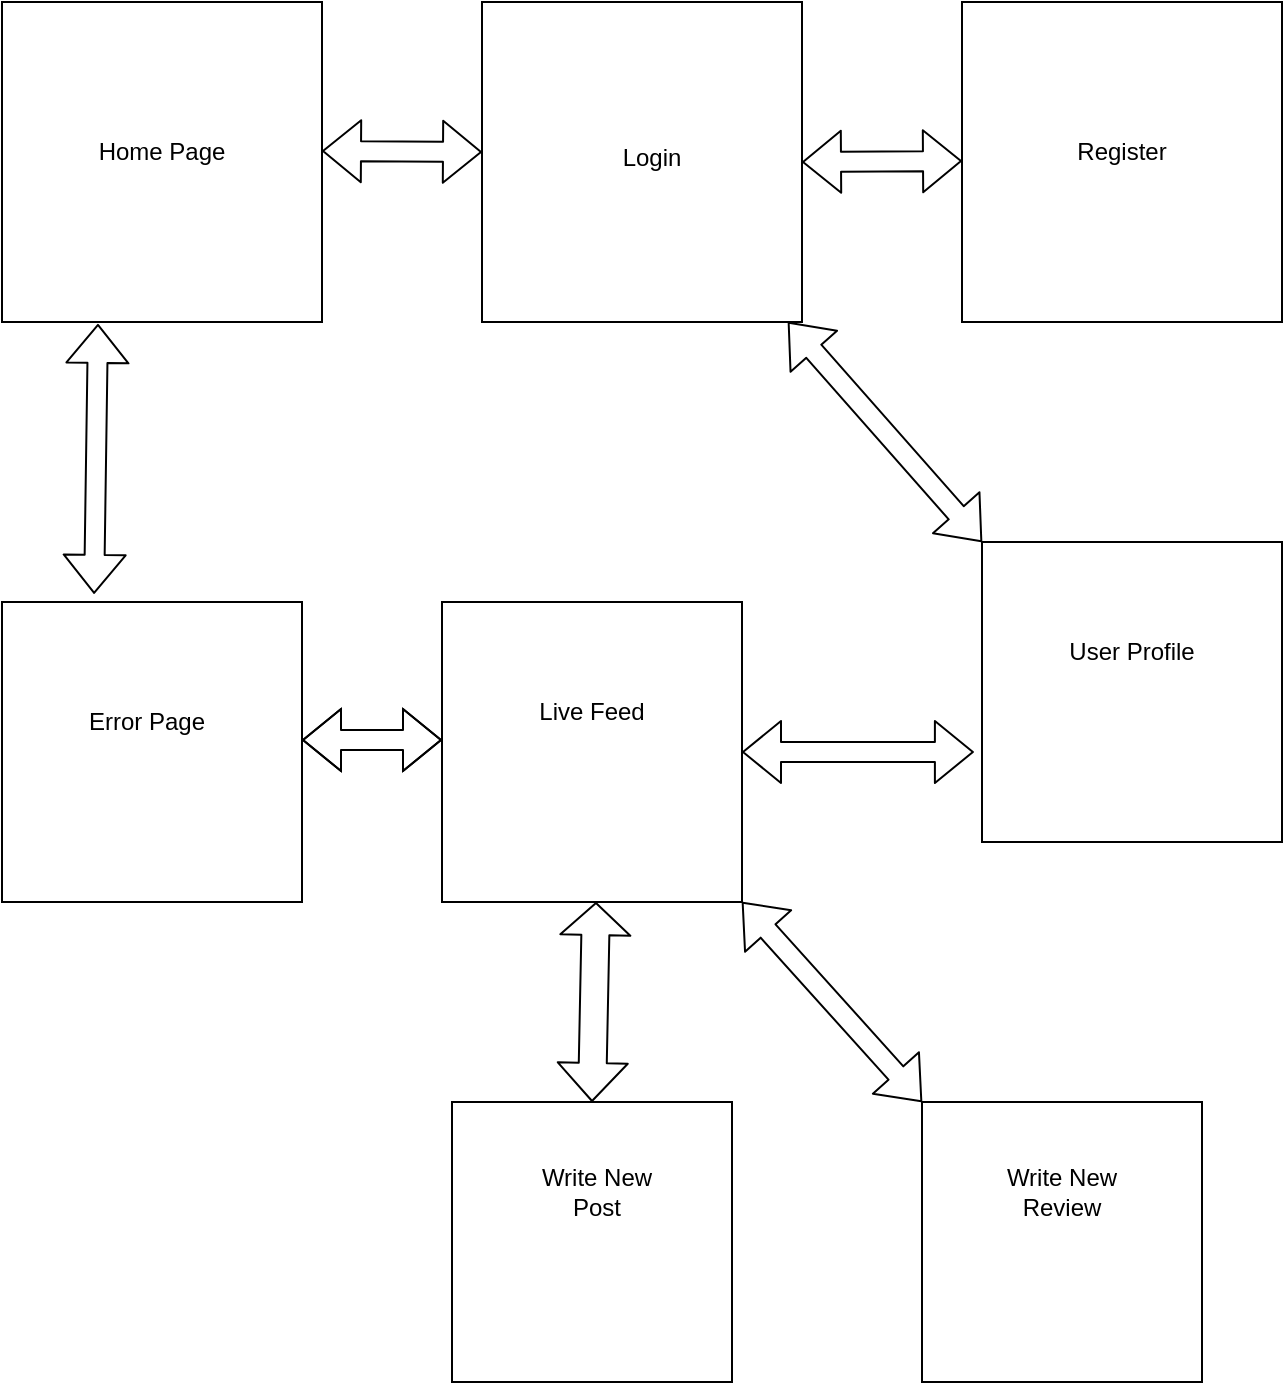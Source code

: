 <mxfile version="14.6.6" type="github">
  <diagram id="euV3eb5m8dUDB_YZrX8X" name="Page-1">
    <mxGraphModel dx="1298" dy="834" grid="1" gridSize="10" guides="1" tooltips="1" connect="1" arrows="1" fold="1" page="1" pageScale="1" pageWidth="1200" pageHeight="1600" math="0" shadow="0">
      <root>
        <mxCell id="0" />
        <mxCell id="1" parent="0" />
        <mxCell id="rcypyrl-gqOubwkX-DM3-1" value="" style="whiteSpace=wrap;html=1;aspect=fixed;" vertex="1" parent="1">
          <mxGeometry x="110" y="150" width="160" height="160" as="geometry" />
        </mxCell>
        <mxCell id="rcypyrl-gqOubwkX-DM3-2" value="Home Page" style="text;html=1;strokeColor=none;fillColor=none;align=center;verticalAlign=middle;whiteSpace=wrap;rounded=0;" vertex="1" parent="1">
          <mxGeometry x="150" y="210" width="80" height="30" as="geometry" />
        </mxCell>
        <mxCell id="rcypyrl-gqOubwkX-DM3-4" value="" style="whiteSpace=wrap;html=1;aspect=fixed;" vertex="1" parent="1">
          <mxGeometry x="350" y="150" width="160" height="160" as="geometry" />
        </mxCell>
        <mxCell id="rcypyrl-gqOubwkX-DM3-7" value="" style="shape=flexArrow;endArrow=classic;startArrow=classic;html=1;" edge="1" parent="1">
          <mxGeometry width="100" height="100" relative="1" as="geometry">
            <mxPoint x="270" y="224.5" as="sourcePoint" />
            <mxPoint x="350" y="225" as="targetPoint" />
          </mxGeometry>
        </mxCell>
        <mxCell id="rcypyrl-gqOubwkX-DM3-8" value="Login" style="text;html=1;strokeColor=none;fillColor=none;align=center;verticalAlign=middle;whiteSpace=wrap;rounded=0;" vertex="1" parent="1">
          <mxGeometry x="400" y="215" width="70" height="25" as="geometry" />
        </mxCell>
        <mxCell id="rcypyrl-gqOubwkX-DM3-9" value="" style="whiteSpace=wrap;html=1;aspect=fixed;" vertex="1" parent="1">
          <mxGeometry x="590" y="150" width="160" height="160" as="geometry" />
        </mxCell>
        <mxCell id="rcypyrl-gqOubwkX-DM3-10" value="Register" style="text;html=1;strokeColor=none;fillColor=none;align=center;verticalAlign=middle;whiteSpace=wrap;rounded=0;" vertex="1" parent="1">
          <mxGeometry x="630" y="210" width="80" height="30" as="geometry" />
        </mxCell>
        <mxCell id="rcypyrl-gqOubwkX-DM3-11" value="" style="shape=flexArrow;endArrow=classic;startArrow=classic;html=1;" edge="1" parent="1">
          <mxGeometry width="100" height="100" relative="1" as="geometry">
            <mxPoint x="510" y="230" as="sourcePoint" />
            <mxPoint x="590" y="229.5" as="targetPoint" />
          </mxGeometry>
        </mxCell>
        <mxCell id="rcypyrl-gqOubwkX-DM3-12" value="" style="whiteSpace=wrap;html=1;aspect=fixed;" vertex="1" parent="1">
          <mxGeometry x="600" y="420" width="150" height="150" as="geometry" />
        </mxCell>
        <mxCell id="rcypyrl-gqOubwkX-DM3-14" value="User Profile" style="text;html=1;strokeColor=none;fillColor=none;align=center;verticalAlign=middle;whiteSpace=wrap;rounded=0;" vertex="1" parent="1">
          <mxGeometry x="635" y="460" width="80" height="30" as="geometry" />
        </mxCell>
        <mxCell id="rcypyrl-gqOubwkX-DM3-15" value="" style="whiteSpace=wrap;html=1;aspect=fixed;" vertex="1" parent="1">
          <mxGeometry x="330" y="450" width="150" height="150" as="geometry" />
        </mxCell>
        <mxCell id="rcypyrl-gqOubwkX-DM3-16" value="Live Feed" style="text;html=1;strokeColor=none;fillColor=none;align=center;verticalAlign=middle;whiteSpace=wrap;rounded=0;" vertex="1" parent="1">
          <mxGeometry x="375" y="490" width="60" height="30" as="geometry" />
        </mxCell>
        <mxCell id="rcypyrl-gqOubwkX-DM3-18" value="" style="shape=flexArrow;endArrow=classic;startArrow=classic;html=1;entryX=-0.027;entryY=0.7;entryDx=0;entryDy=0;entryPerimeter=0;" edge="1" parent="1" target="rcypyrl-gqOubwkX-DM3-12">
          <mxGeometry width="100" height="100" relative="1" as="geometry">
            <mxPoint x="480" y="525" as="sourcePoint" />
            <mxPoint x="410" y="430" as="targetPoint" />
          </mxGeometry>
        </mxCell>
        <mxCell id="rcypyrl-gqOubwkX-DM3-19" value="" style="whiteSpace=wrap;html=1;aspect=fixed;" vertex="1" parent="1">
          <mxGeometry x="110" y="450" width="150" height="150" as="geometry" />
        </mxCell>
        <mxCell id="rcypyrl-gqOubwkX-DM3-20" value="Error Page" style="text;html=1;strokeColor=none;fillColor=none;align=center;verticalAlign=middle;whiteSpace=wrap;rounded=0;" vertex="1" parent="1">
          <mxGeometry x="150" y="500" width="65" height="20" as="geometry" />
        </mxCell>
        <mxCell id="rcypyrl-gqOubwkX-DM3-28" value="" style="shape=flexArrow;endArrow=classic;startArrow=classic;html=1;" edge="1" parent="1">
          <mxGeometry width="100" height="100" relative="1" as="geometry">
            <mxPoint x="260" y="519" as="sourcePoint" />
            <mxPoint x="330" y="519" as="targetPoint" />
            <Array as="points">
              <mxPoint x="290" y="519" />
            </Array>
          </mxGeometry>
        </mxCell>
        <mxCell id="rcypyrl-gqOubwkX-DM3-31" value="" style="shape=flexArrow;endArrow=classic;startArrow=classic;html=1;entryX=0.3;entryY=1.006;entryDx=0;entryDy=0;entryPerimeter=0;exitX=0.307;exitY=-0.027;exitDx=0;exitDy=0;exitPerimeter=0;" edge="1" parent="1" source="rcypyrl-gqOubwkX-DM3-19" target="rcypyrl-gqOubwkX-DM3-1">
          <mxGeometry width="100" height="100" relative="1" as="geometry">
            <mxPoint x="160" y="430" as="sourcePoint" />
            <mxPoint x="160" y="330" as="targetPoint" />
            <Array as="points" />
          </mxGeometry>
        </mxCell>
        <mxCell id="rcypyrl-gqOubwkX-DM3-35" value="" style="shape=flexArrow;endArrow=classic;startArrow=classic;html=1;" edge="1" parent="1">
          <mxGeometry width="100" height="100" relative="1" as="geometry">
            <mxPoint x="503" y="310" as="sourcePoint" />
            <mxPoint x="600" y="420" as="targetPoint" />
          </mxGeometry>
        </mxCell>
        <mxCell id="rcypyrl-gqOubwkX-DM3-38" value="" style="shape=flexArrow;endArrow=classic;startArrow=classic;html=1;width=14;endSize=5;exitX=0.5;exitY=0;exitDx=0;exitDy=0;" edge="1" parent="1" source="rcypyrl-gqOubwkX-DM3-39">
          <mxGeometry width="100" height="100" relative="1" as="geometry">
            <mxPoint x="407" y="670" as="sourcePoint" />
            <mxPoint x="407" y="600" as="targetPoint" />
          </mxGeometry>
        </mxCell>
        <mxCell id="rcypyrl-gqOubwkX-DM3-39" value="" style="whiteSpace=wrap;html=1;aspect=fixed;" vertex="1" parent="1">
          <mxGeometry x="335" y="700" width="140" height="140" as="geometry" />
        </mxCell>
        <mxCell id="rcypyrl-gqOubwkX-DM3-40" value="Write New Post" style="text;html=1;strokeColor=none;fillColor=none;align=center;verticalAlign=middle;whiteSpace=wrap;rounded=0;" vertex="1" parent="1">
          <mxGeometry x="375" y="720" width="65" height="50" as="geometry" />
        </mxCell>
        <mxCell id="rcypyrl-gqOubwkX-DM3-41" value="" style="shape=flexArrow;endArrow=classic;startArrow=classic;html=1;exitX=1;exitY=1;exitDx=0;exitDy=0;entryX=0;entryY=0;entryDx=0;entryDy=0;" edge="1" parent="1" source="rcypyrl-gqOubwkX-DM3-15" target="rcypyrl-gqOubwkX-DM3-42">
          <mxGeometry width="100" height="100" relative="1" as="geometry">
            <mxPoint x="535" y="760" as="sourcePoint" />
            <mxPoint x="580" y="690" as="targetPoint" />
          </mxGeometry>
        </mxCell>
        <mxCell id="rcypyrl-gqOubwkX-DM3-42" value="" style="whiteSpace=wrap;html=1;aspect=fixed;" vertex="1" parent="1">
          <mxGeometry x="570" y="700" width="140" height="140" as="geometry" />
        </mxCell>
        <mxCell id="rcypyrl-gqOubwkX-DM3-43" value="Write New Review" style="text;html=1;strokeColor=none;fillColor=none;align=center;verticalAlign=middle;whiteSpace=wrap;rounded=0;" vertex="1" parent="1">
          <mxGeometry x="600" y="730" width="80" height="30" as="geometry" />
        </mxCell>
      </root>
    </mxGraphModel>
  </diagram>
</mxfile>
